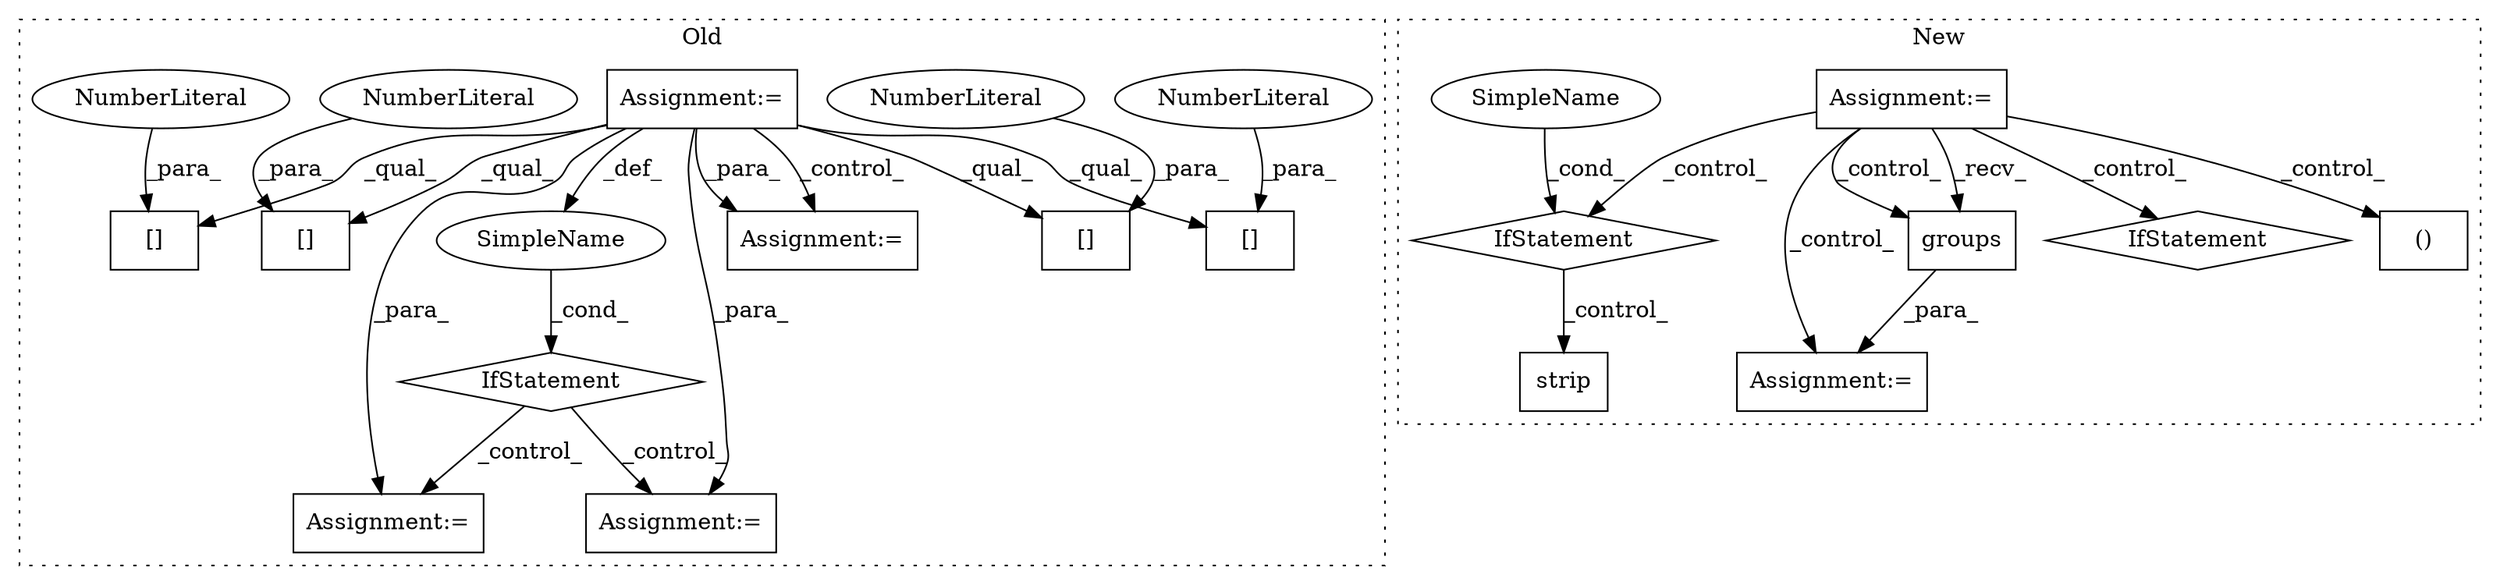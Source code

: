 digraph G {
subgraph cluster0 {
1 [label="IfStatement" a="25" s="14039,14059" l="4,2" shape="diamond"];
5 [label="Assignment:=" a="7" s="13910" l="1" shape="box"];
11 [label="Assignment:=" a="7" s="14123" l="1" shape="box"];
12 [label="SimpleName" a="42" s="" l="" shape="ellipse"];
13 [label="Assignment:=" a="7" s="14079" l="1" shape="box"];
14 [label="Assignment:=" a="7" s="14229" l="13" shape="box"];
15 [label="[]" a="2" s="14043,14048" l="4,1" shape="box"];
16 [label="NumberLiteral" a="34" s="14047" l="1" shape="ellipse"];
17 [label="[]" a="2" s="14302,14307" l="4,1" shape="box"];
18 [label="NumberLiteral" a="34" s="14306" l="1" shape="ellipse"];
19 [label="[]" a="2" s="14242,14247" l="4,1" shape="box"];
20 [label="NumberLiteral" a="34" s="14246" l="1" shape="ellipse"];
21 [label="[]" a="2" s="14261,14266" l="4,1" shape="box"];
22 [label="NumberLiteral" a="34" s="14265" l="1" shape="ellipse"];
label = "Old";
style="dotted";
}
subgraph cluster1 {
2 [label="groups" a="32" s="14352" l="8" shape="box"];
3 [label="Assignment:=" a="7" s="14326" l="2" shape="box"];
4 [label="Assignment:=" a="7" s="14045" l="1" shape="box"];
6 [label="()" a="106" s="14289" l="37" shape="box"];
7 [label="strip" a="32" s="14406" l="7" shape="box"];
8 [label="IfStatement" a="25" s="14429,14444" l="4,2" shape="diamond"];
9 [label="SimpleName" a="42" s="" l="" shape="ellipse"];
10 [label="IfStatement" a="25" s="14368,14384" l="4,2" shape="diamond"];
label = "New";
style="dotted";
}
1 -> 13 [label="_control_"];
1 -> 11 [label="_control_"];
2 -> 3 [label="_para_"];
4 -> 8 [label="_control_"];
4 -> 3 [label="_control_"];
4 -> 6 [label="_control_"];
4 -> 2 [label="_recv_"];
4 -> 2 [label="_control_"];
4 -> 10 [label="_control_"];
5 -> 15 [label="_qual_"];
5 -> 21 [label="_qual_"];
5 -> 12 [label="_def_"];
5 -> 14 [label="_control_"];
5 -> 17 [label="_qual_"];
5 -> 19 [label="_qual_"];
5 -> 13 [label="_para_"];
5 -> 11 [label="_para_"];
5 -> 14 [label="_para_"];
9 -> 10 [label="_cond_"];
10 -> 7 [label="_control_"];
12 -> 1 [label="_cond_"];
16 -> 15 [label="_para_"];
18 -> 17 [label="_para_"];
20 -> 19 [label="_para_"];
22 -> 21 [label="_para_"];
}